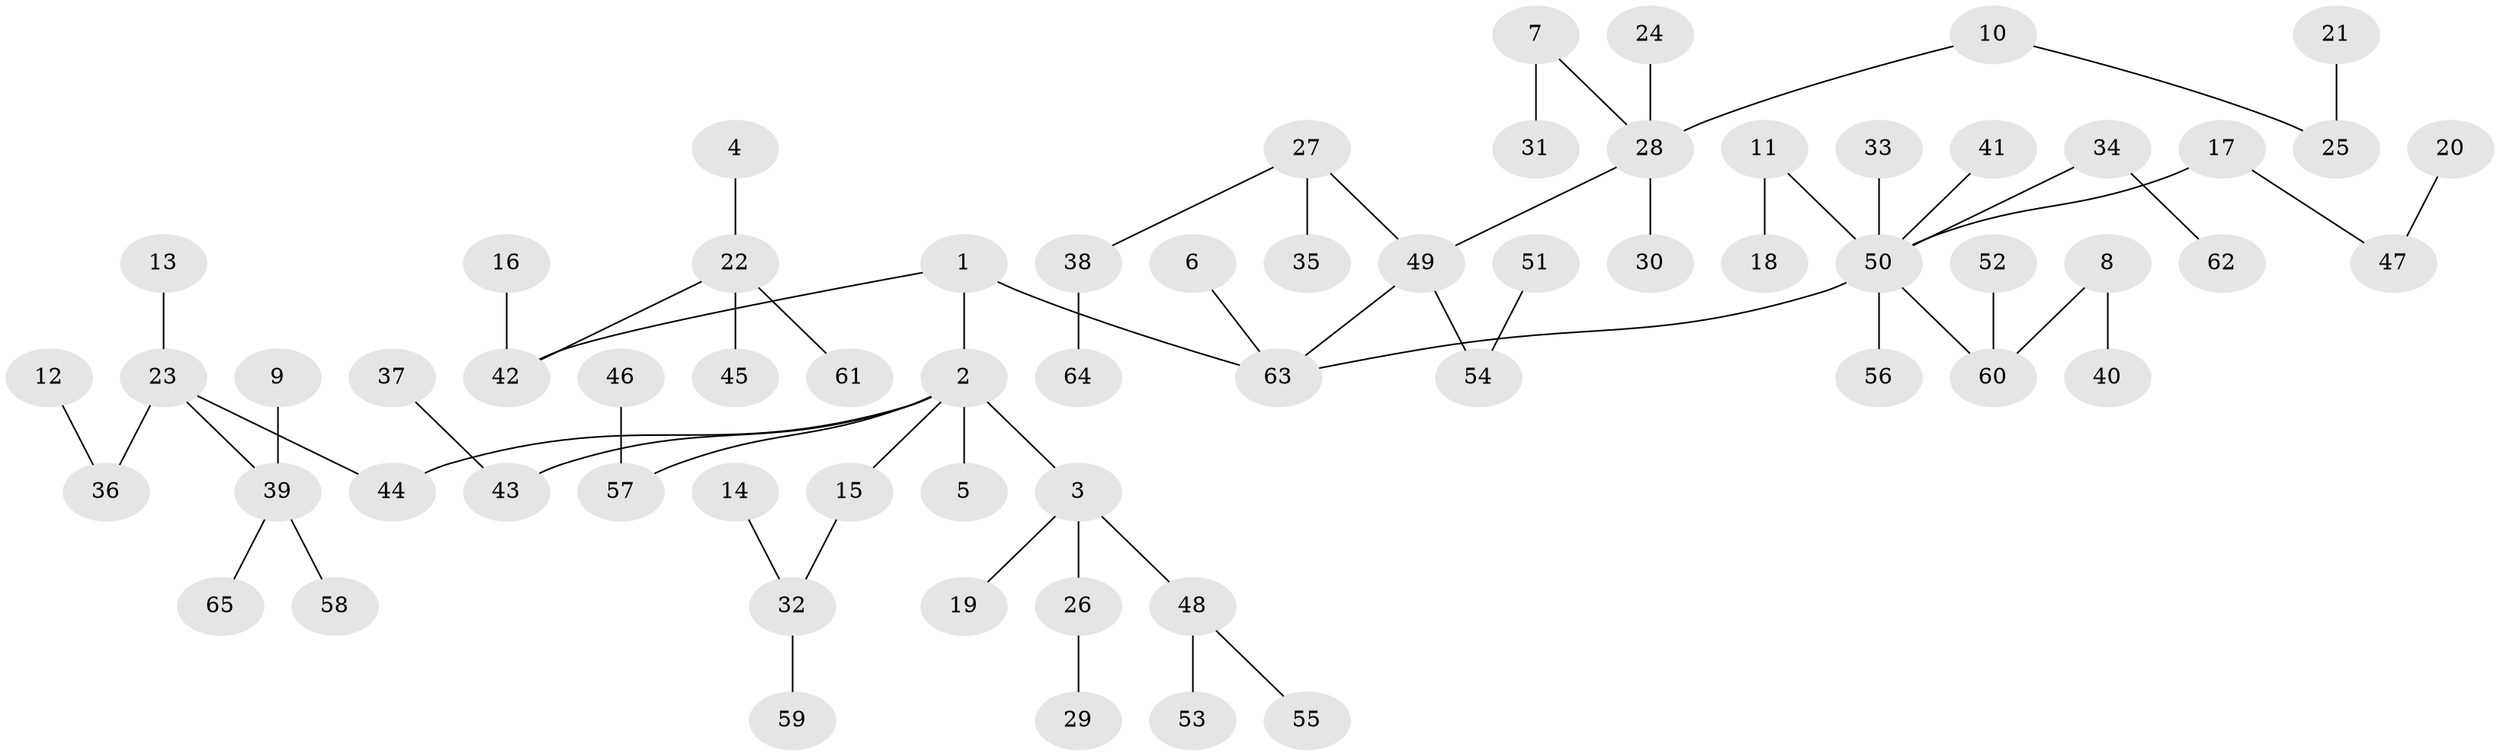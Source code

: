 // original degree distribution, {5: 0.05426356589147287, 3: 0.11627906976744186, 4: 0.06976744186046512, 7: 0.007751937984496124, 1: 0.5038759689922481, 2: 0.24031007751937986, 6: 0.007751937984496124}
// Generated by graph-tools (version 1.1) at 2025/50/03/09/25 03:50:20]
// undirected, 65 vertices, 64 edges
graph export_dot {
graph [start="1"]
  node [color=gray90,style=filled];
  1;
  2;
  3;
  4;
  5;
  6;
  7;
  8;
  9;
  10;
  11;
  12;
  13;
  14;
  15;
  16;
  17;
  18;
  19;
  20;
  21;
  22;
  23;
  24;
  25;
  26;
  27;
  28;
  29;
  30;
  31;
  32;
  33;
  34;
  35;
  36;
  37;
  38;
  39;
  40;
  41;
  42;
  43;
  44;
  45;
  46;
  47;
  48;
  49;
  50;
  51;
  52;
  53;
  54;
  55;
  56;
  57;
  58;
  59;
  60;
  61;
  62;
  63;
  64;
  65;
  1 -- 2 [weight=1.0];
  1 -- 42 [weight=1.0];
  1 -- 63 [weight=1.0];
  2 -- 3 [weight=1.0];
  2 -- 5 [weight=1.0];
  2 -- 15 [weight=1.0];
  2 -- 43 [weight=1.0];
  2 -- 44 [weight=1.0];
  2 -- 57 [weight=1.0];
  3 -- 19 [weight=1.0];
  3 -- 26 [weight=1.0];
  3 -- 48 [weight=1.0];
  4 -- 22 [weight=1.0];
  6 -- 63 [weight=1.0];
  7 -- 28 [weight=1.0];
  7 -- 31 [weight=1.0];
  8 -- 40 [weight=1.0];
  8 -- 60 [weight=1.0];
  9 -- 39 [weight=1.0];
  10 -- 25 [weight=1.0];
  10 -- 28 [weight=1.0];
  11 -- 18 [weight=1.0];
  11 -- 50 [weight=1.0];
  12 -- 36 [weight=1.0];
  13 -- 23 [weight=1.0];
  14 -- 32 [weight=1.0];
  15 -- 32 [weight=1.0];
  16 -- 42 [weight=1.0];
  17 -- 47 [weight=1.0];
  17 -- 50 [weight=1.0];
  20 -- 47 [weight=1.0];
  21 -- 25 [weight=1.0];
  22 -- 42 [weight=1.0];
  22 -- 45 [weight=1.0];
  22 -- 61 [weight=1.0];
  23 -- 36 [weight=1.0];
  23 -- 39 [weight=1.0];
  23 -- 44 [weight=1.0];
  24 -- 28 [weight=1.0];
  26 -- 29 [weight=1.0];
  27 -- 35 [weight=1.0];
  27 -- 38 [weight=1.0];
  27 -- 49 [weight=1.0];
  28 -- 30 [weight=1.0];
  28 -- 49 [weight=1.0];
  32 -- 59 [weight=1.0];
  33 -- 50 [weight=1.0];
  34 -- 50 [weight=1.0];
  34 -- 62 [weight=1.0];
  37 -- 43 [weight=1.0];
  38 -- 64 [weight=1.0];
  39 -- 58 [weight=1.0];
  39 -- 65 [weight=1.0];
  41 -- 50 [weight=1.0];
  46 -- 57 [weight=1.0];
  48 -- 53 [weight=1.0];
  48 -- 55 [weight=1.0];
  49 -- 54 [weight=1.0];
  49 -- 63 [weight=1.0];
  50 -- 56 [weight=1.0];
  50 -- 60 [weight=1.0];
  50 -- 63 [weight=1.0];
  51 -- 54 [weight=1.0];
  52 -- 60 [weight=1.0];
}
